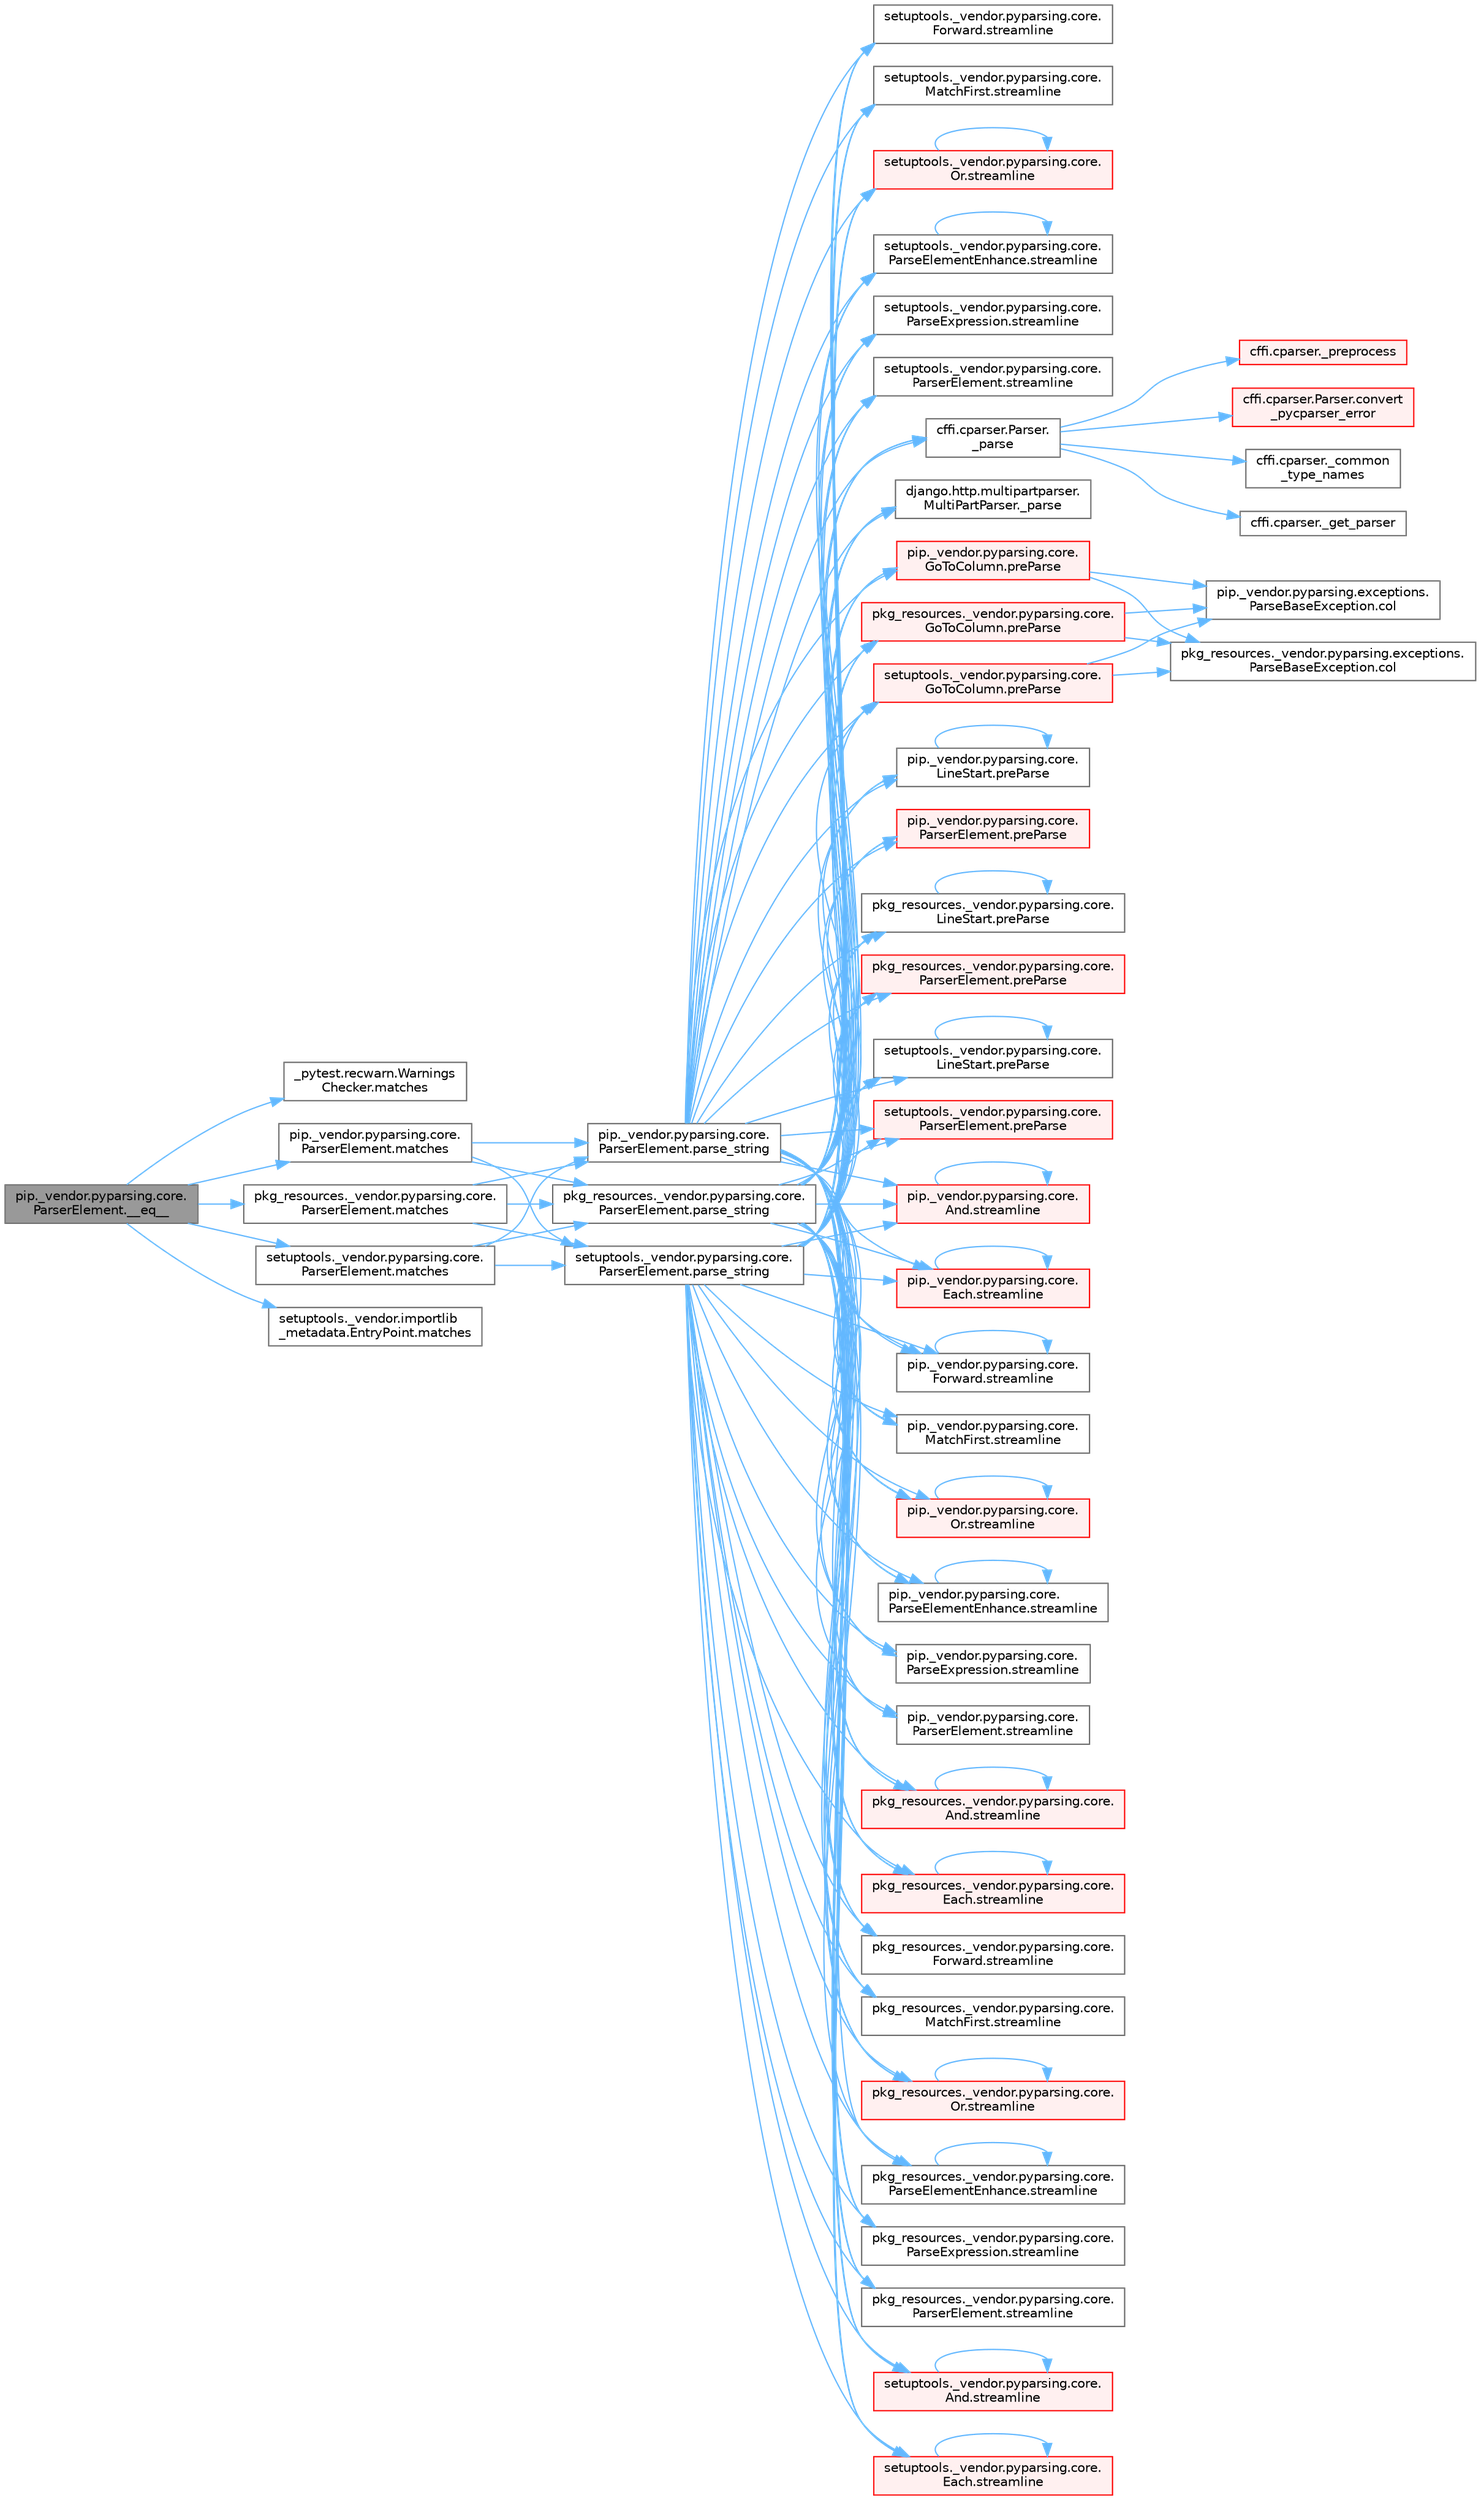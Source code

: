 digraph "pip._vendor.pyparsing.core.ParserElement.__eq__"
{
 // LATEX_PDF_SIZE
  bgcolor="transparent";
  edge [fontname=Helvetica,fontsize=10,labelfontname=Helvetica,labelfontsize=10];
  node [fontname=Helvetica,fontsize=10,shape=box,height=0.2,width=0.4];
  rankdir="LR";
  Node1 [id="Node000001",label="pip._vendor.pyparsing.core.\lParserElement.__eq__",height=0.2,width=0.4,color="gray40", fillcolor="grey60", style="filled", fontcolor="black",tooltip=" "];
  Node1 -> Node2 [id="edge1_Node000001_Node000002",color="steelblue1",style="solid",tooltip=" "];
  Node2 [id="Node000002",label="_pytest.recwarn.Warnings\lChecker.matches",height=0.2,width=0.4,color="grey40", fillcolor="white", style="filled",URL="$class__pytest_1_1recwarn_1_1_warnings_checker.html#a799498893682c5eccf9a5c5a1581861f",tooltip=" "];
  Node1 -> Node3 [id="edge2_Node000001_Node000003",color="steelblue1",style="solid",tooltip=" "];
  Node3 [id="Node000003",label="pip._vendor.pyparsing.core.\lParserElement.matches",height=0.2,width=0.4,color="grey40", fillcolor="white", style="filled",URL="$classpip_1_1__vendor_1_1pyparsing_1_1core_1_1_parser_element.html#a506dbc15b395eb36dc4f6cbc0fdf143a",tooltip=" "];
  Node3 -> Node4 [id="edge3_Node000003_Node000004",color="steelblue1",style="solid",tooltip=" "];
  Node4 [id="Node000004",label="pip._vendor.pyparsing.core.\lParserElement.parse_string",height=0.2,width=0.4,color="grey40", fillcolor="white", style="filled",URL="$classpip_1_1__vendor_1_1pyparsing_1_1core_1_1_parser_element.html#ac17206f98799aeb9149ef0873423fb3d",tooltip=" "];
  Node4 -> Node5 [id="edge4_Node000004_Node000005",color="steelblue1",style="solid",tooltip=" "];
  Node5 [id="Node000005",label="cffi.cparser.Parser.\l_parse",height=0.2,width=0.4,color="grey40", fillcolor="white", style="filled",URL="$classcffi_1_1cparser_1_1_parser.html#a1e34a6250e166916f64724a073816414",tooltip=" "];
  Node5 -> Node6 [id="edge5_Node000005_Node000006",color="steelblue1",style="solid",tooltip=" "];
  Node6 [id="Node000006",label="cffi.cparser._common\l_type_names",height=0.2,width=0.4,color="grey40", fillcolor="white", style="filled",URL="$namespacecffi_1_1cparser.html#ad1e7fbfe345d73658edbbb69143d6af4",tooltip=" "];
  Node5 -> Node7 [id="edge6_Node000005_Node000007",color="steelblue1",style="solid",tooltip=" "];
  Node7 [id="Node000007",label="cffi.cparser._get_parser",height=0.2,width=0.4,color="grey40", fillcolor="white", style="filled",URL="$namespacecffi_1_1cparser.html#a5fac6df4b37bff6d34bddf1011e17744",tooltip=" "];
  Node5 -> Node8 [id="edge7_Node000005_Node000008",color="steelblue1",style="solid",tooltip=" "];
  Node8 [id="Node000008",label="cffi.cparser._preprocess",height=0.2,width=0.4,color="red", fillcolor="#FFF0F0", style="filled",URL="$namespacecffi_1_1cparser.html#a66b1e3de638efcf1ccd505832e306bdb",tooltip=" "];
  Node5 -> Node14 [id="edge8_Node000005_Node000014",color="steelblue1",style="solid",tooltip=" "];
  Node14 [id="Node000014",label="cffi.cparser.Parser.convert\l_pycparser_error",height=0.2,width=0.4,color="red", fillcolor="#FFF0F0", style="filled",URL="$classcffi_1_1cparser_1_1_parser.html#aa2308c4a4be419a7a50ec3136fe3342f",tooltip=" "];
  Node4 -> Node16 [id="edge9_Node000004_Node000016",color="steelblue1",style="solid",tooltip=" "];
  Node16 [id="Node000016",label="django.http.multipartparser.\lMultiPartParser._parse",height=0.2,width=0.4,color="grey40", fillcolor="white", style="filled",URL="$classdjango_1_1http_1_1multipartparser_1_1_multi_part_parser.html#adb07bed95c15670985ba7e9222bc071f",tooltip=" "];
  Node4 -> Node17 [id="edge10_Node000004_Node000017",color="steelblue1",style="solid",tooltip=" "];
  Node17 [id="Node000017",label="pip._vendor.pyparsing.core.\lGoToColumn.preParse",height=0.2,width=0.4,color="red", fillcolor="#FFF0F0", style="filled",URL="$classpip_1_1__vendor_1_1pyparsing_1_1core_1_1_go_to_column.html#ab95dd9011eaa3a49a7c21a5842ca80f1",tooltip=" "];
  Node17 -> Node18 [id="edge11_Node000017_Node000018",color="steelblue1",style="solid",tooltip=" "];
  Node18 [id="Node000018",label="pip._vendor.pyparsing.exceptions.\lParseBaseException.col",height=0.2,width=0.4,color="grey40", fillcolor="white", style="filled",URL="$classpip_1_1__vendor_1_1pyparsing_1_1exceptions_1_1_parse_base_exception.html#a6a546668947ddb30092a2cb2973b4428",tooltip=" "];
  Node17 -> Node19 [id="edge12_Node000017_Node000019",color="steelblue1",style="solid",tooltip=" "];
  Node19 [id="Node000019",label="pkg_resources._vendor.pyparsing.exceptions.\lParseBaseException.col",height=0.2,width=0.4,color="grey40", fillcolor="white", style="filled",URL="$classpkg__resources_1_1__vendor_1_1pyparsing_1_1exceptions_1_1_parse_base_exception.html#af276ae1ceb34d216f981d6146227eb5f",tooltip=" "];
  Node4 -> Node21 [id="edge13_Node000004_Node000021",color="steelblue1",style="solid",tooltip=" "];
  Node21 [id="Node000021",label="pip._vendor.pyparsing.core.\lLineStart.preParse",height=0.2,width=0.4,color="grey40", fillcolor="white", style="filled",URL="$classpip_1_1__vendor_1_1pyparsing_1_1core_1_1_line_start.html#a4842aabc215e597d34a37132bd2164c3",tooltip=" "];
  Node21 -> Node21 [id="edge14_Node000021_Node000021",color="steelblue1",style="solid",tooltip=" "];
  Node4 -> Node22 [id="edge15_Node000004_Node000022",color="steelblue1",style="solid",tooltip=" "];
  Node22 [id="Node000022",label="pip._vendor.pyparsing.core.\lParserElement.preParse",height=0.2,width=0.4,color="red", fillcolor="#FFF0F0", style="filled",URL="$classpip_1_1__vendor_1_1pyparsing_1_1core_1_1_parser_element.html#ab5e2fcbb7e83e0b5608eb5cbc31c17f0",tooltip=" "];
  Node4 -> Node26 [id="edge16_Node000004_Node000026",color="steelblue1",style="solid",tooltip=" "];
  Node26 [id="Node000026",label="pkg_resources._vendor.pyparsing.core.\lGoToColumn.preParse",height=0.2,width=0.4,color="red", fillcolor="#FFF0F0", style="filled",URL="$classpkg__resources_1_1__vendor_1_1pyparsing_1_1core_1_1_go_to_column.html#a7dda5f45c66a77d8f44482f0e4e60dc8",tooltip=" "];
  Node26 -> Node18 [id="edge17_Node000026_Node000018",color="steelblue1",style="solid",tooltip=" "];
  Node26 -> Node19 [id="edge18_Node000026_Node000019",color="steelblue1",style="solid",tooltip=" "];
  Node4 -> Node27 [id="edge19_Node000004_Node000027",color="steelblue1",style="solid",tooltip=" "];
  Node27 [id="Node000027",label="pkg_resources._vendor.pyparsing.core.\lLineStart.preParse",height=0.2,width=0.4,color="grey40", fillcolor="white", style="filled",URL="$classpkg__resources_1_1__vendor_1_1pyparsing_1_1core_1_1_line_start.html#a1a632746f9353dcd0ac03794f3ad10e0",tooltip=" "];
  Node27 -> Node27 [id="edge20_Node000027_Node000027",color="steelblue1",style="solid",tooltip=" "];
  Node4 -> Node28 [id="edge21_Node000004_Node000028",color="steelblue1",style="solid",tooltip=" "];
  Node28 [id="Node000028",label="pkg_resources._vendor.pyparsing.core.\lParserElement.preParse",height=0.2,width=0.4,color="red", fillcolor="#FFF0F0", style="filled",URL="$classpkg__resources_1_1__vendor_1_1pyparsing_1_1core_1_1_parser_element.html#a903b825f358cef436ee45d6e5b992208",tooltip=" "];
  Node4 -> Node29 [id="edge22_Node000004_Node000029",color="steelblue1",style="solid",tooltip=" "];
  Node29 [id="Node000029",label="setuptools._vendor.pyparsing.core.\lGoToColumn.preParse",height=0.2,width=0.4,color="red", fillcolor="#FFF0F0", style="filled",URL="$classsetuptools_1_1__vendor_1_1pyparsing_1_1core_1_1_go_to_column.html#a48014493358128169e063bf01683ab50",tooltip=" "];
  Node29 -> Node18 [id="edge23_Node000029_Node000018",color="steelblue1",style="solid",tooltip=" "];
  Node29 -> Node19 [id="edge24_Node000029_Node000019",color="steelblue1",style="solid",tooltip=" "];
  Node4 -> Node30 [id="edge25_Node000004_Node000030",color="steelblue1",style="solid",tooltip=" "];
  Node30 [id="Node000030",label="setuptools._vendor.pyparsing.core.\lLineStart.preParse",height=0.2,width=0.4,color="grey40", fillcolor="white", style="filled",URL="$classsetuptools_1_1__vendor_1_1pyparsing_1_1core_1_1_line_start.html#aa77a7d1eedaa73d5568db1c61b283a25",tooltip=" "];
  Node30 -> Node30 [id="edge26_Node000030_Node000030",color="steelblue1",style="solid",tooltip=" "];
  Node4 -> Node31 [id="edge27_Node000004_Node000031",color="steelblue1",style="solid",tooltip=" "];
  Node31 [id="Node000031",label="setuptools._vendor.pyparsing.core.\lParserElement.preParse",height=0.2,width=0.4,color="red", fillcolor="#FFF0F0", style="filled",URL="$classsetuptools_1_1__vendor_1_1pyparsing_1_1core_1_1_parser_element.html#a685a6f15fdc46b4ac7a138afb9f3b707",tooltip=" "];
  Node4 -> Node32 [id="edge28_Node000004_Node000032",color="steelblue1",style="solid",tooltip=" "];
  Node32 [id="Node000032",label="pip._vendor.pyparsing.core.\lAnd.streamline",height=0.2,width=0.4,color="red", fillcolor="#FFF0F0", style="filled",URL="$classpip_1_1__vendor_1_1pyparsing_1_1core_1_1_and.html#a7446a6e43ede488c85348e0bc684f01a",tooltip=" "];
  Node32 -> Node32 [id="edge29_Node000032_Node000032",color="steelblue1",style="solid",tooltip=" "];
  Node4 -> Node42 [id="edge30_Node000004_Node000042",color="steelblue1",style="solid",tooltip=" "];
  Node42 [id="Node000042",label="pip._vendor.pyparsing.core.\lEach.streamline",height=0.2,width=0.4,color="red", fillcolor="#FFF0F0", style="filled",URL="$classpip_1_1__vendor_1_1pyparsing_1_1core_1_1_each.html#a96aa5153ac4224d3fb453b3bdd797ff1",tooltip=" "];
  Node42 -> Node42 [id="edge31_Node000042_Node000042",color="steelblue1",style="solid",tooltip=" "];
  Node4 -> Node43 [id="edge32_Node000004_Node000043",color="steelblue1",style="solid",tooltip=" "];
  Node43 [id="Node000043",label="pip._vendor.pyparsing.core.\lForward.streamline",height=0.2,width=0.4,color="grey40", fillcolor="white", style="filled",URL="$classpip_1_1__vendor_1_1pyparsing_1_1core_1_1_forward.html#af7a204ab4698054e11ef4e000b50fcfb",tooltip=" "];
  Node43 -> Node43 [id="edge33_Node000043_Node000043",color="steelblue1",style="solid",tooltip=" "];
  Node4 -> Node44 [id="edge34_Node000004_Node000044",color="steelblue1",style="solid",tooltip=" "];
  Node44 [id="Node000044",label="pip._vendor.pyparsing.core.\lMatchFirst.streamline",height=0.2,width=0.4,color="grey40", fillcolor="white", style="filled",URL="$classpip_1_1__vendor_1_1pyparsing_1_1core_1_1_match_first.html#abf1fe67ee259fd48394355a34da0cd31",tooltip=" "];
  Node4 -> Node45 [id="edge35_Node000004_Node000045",color="steelblue1",style="solid",tooltip=" "];
  Node45 [id="Node000045",label="pip._vendor.pyparsing.core.\lOr.streamline",height=0.2,width=0.4,color="red", fillcolor="#FFF0F0", style="filled",URL="$classpip_1_1__vendor_1_1pyparsing_1_1core_1_1_or.html#aaaf554dbc1aec5d9cddf31cd519f8a95",tooltip=" "];
  Node45 -> Node45 [id="edge36_Node000045_Node000045",color="steelblue1",style="solid",tooltip=" "];
  Node4 -> Node46 [id="edge37_Node000004_Node000046",color="steelblue1",style="solid",tooltip=" "];
  Node46 [id="Node000046",label="pip._vendor.pyparsing.core.\lParseElementEnhance.streamline",height=0.2,width=0.4,color="grey40", fillcolor="white", style="filled",URL="$classpip_1_1__vendor_1_1pyparsing_1_1core_1_1_parse_element_enhance.html#a22fa734d3ca75a32b364ac5022b6efeb",tooltip=" "];
  Node46 -> Node46 [id="edge38_Node000046_Node000046",color="steelblue1",style="solid",tooltip=" "];
  Node4 -> Node47 [id="edge39_Node000004_Node000047",color="steelblue1",style="solid",tooltip=" "];
  Node47 [id="Node000047",label="pip._vendor.pyparsing.core.\lParseExpression.streamline",height=0.2,width=0.4,color="grey40", fillcolor="white", style="filled",URL="$classpip_1_1__vendor_1_1pyparsing_1_1core_1_1_parse_expression.html#a21690d6009b05f1e3ecca6cc12565864",tooltip=" "];
  Node4 -> Node48 [id="edge40_Node000004_Node000048",color="steelblue1",style="solid",tooltip=" "];
  Node48 [id="Node000048",label="pip._vendor.pyparsing.core.\lParserElement.streamline",height=0.2,width=0.4,color="grey40", fillcolor="white", style="filled",URL="$classpip_1_1__vendor_1_1pyparsing_1_1core_1_1_parser_element.html#ac5e2a623f5a6ce62459a6de3603af070",tooltip=" "];
  Node4 -> Node49 [id="edge41_Node000004_Node000049",color="steelblue1",style="solid",tooltip=" "];
  Node49 [id="Node000049",label="pkg_resources._vendor.pyparsing.core.\lAnd.streamline",height=0.2,width=0.4,color="red", fillcolor="#FFF0F0", style="filled",URL="$classpkg__resources_1_1__vendor_1_1pyparsing_1_1core_1_1_and.html#a961e2458f172f1d34fe94a756cdf9a0e",tooltip=" "];
  Node49 -> Node49 [id="edge42_Node000049_Node000049",color="steelblue1",style="solid",tooltip=" "];
  Node4 -> Node50 [id="edge43_Node000004_Node000050",color="steelblue1",style="solid",tooltip=" "];
  Node50 [id="Node000050",label="pkg_resources._vendor.pyparsing.core.\lEach.streamline",height=0.2,width=0.4,color="red", fillcolor="#FFF0F0", style="filled",URL="$classpkg__resources_1_1__vendor_1_1pyparsing_1_1core_1_1_each.html#af5805f767d634140e3c0c7e8bbe0c1f0",tooltip=" "];
  Node50 -> Node50 [id="edge44_Node000050_Node000050",color="steelblue1",style="solid",tooltip=" "];
  Node4 -> Node51 [id="edge45_Node000004_Node000051",color="steelblue1",style="solid",tooltip=" "];
  Node51 [id="Node000051",label="pkg_resources._vendor.pyparsing.core.\lForward.streamline",height=0.2,width=0.4,color="grey40", fillcolor="white", style="filled",URL="$classpkg__resources_1_1__vendor_1_1pyparsing_1_1core_1_1_forward.html#a66fde559cb44c331c3a4595c29bf93f0",tooltip=" "];
  Node4 -> Node52 [id="edge46_Node000004_Node000052",color="steelblue1",style="solid",tooltip=" "];
  Node52 [id="Node000052",label="pkg_resources._vendor.pyparsing.core.\lMatchFirst.streamline",height=0.2,width=0.4,color="grey40", fillcolor="white", style="filled",URL="$classpkg__resources_1_1__vendor_1_1pyparsing_1_1core_1_1_match_first.html#afa499841e9b708a4ce0f1021931c2e41",tooltip=" "];
  Node4 -> Node53 [id="edge47_Node000004_Node000053",color="steelblue1",style="solid",tooltip=" "];
  Node53 [id="Node000053",label="pkg_resources._vendor.pyparsing.core.\lOr.streamline",height=0.2,width=0.4,color="red", fillcolor="#FFF0F0", style="filled",URL="$classpkg__resources_1_1__vendor_1_1pyparsing_1_1core_1_1_or.html#a854639b74587124e16b98edd0607316c",tooltip=" "];
  Node53 -> Node53 [id="edge48_Node000053_Node000053",color="steelblue1",style="solid",tooltip=" "];
  Node4 -> Node54 [id="edge49_Node000004_Node000054",color="steelblue1",style="solid",tooltip=" "];
  Node54 [id="Node000054",label="pkg_resources._vendor.pyparsing.core.\lParseElementEnhance.streamline",height=0.2,width=0.4,color="grey40", fillcolor="white", style="filled",URL="$classpkg__resources_1_1__vendor_1_1pyparsing_1_1core_1_1_parse_element_enhance.html#a368d4a490eb43f829e76318b01b3689e",tooltip=" "];
  Node54 -> Node54 [id="edge50_Node000054_Node000054",color="steelblue1",style="solid",tooltip=" "];
  Node4 -> Node55 [id="edge51_Node000004_Node000055",color="steelblue1",style="solid",tooltip=" "];
  Node55 [id="Node000055",label="pkg_resources._vendor.pyparsing.core.\lParseExpression.streamline",height=0.2,width=0.4,color="grey40", fillcolor="white", style="filled",URL="$classpkg__resources_1_1__vendor_1_1pyparsing_1_1core_1_1_parse_expression.html#a3f167c02a6631f0a6015e67fd164b538",tooltip=" "];
  Node4 -> Node56 [id="edge52_Node000004_Node000056",color="steelblue1",style="solid",tooltip=" "];
  Node56 [id="Node000056",label="pkg_resources._vendor.pyparsing.core.\lParserElement.streamline",height=0.2,width=0.4,color="grey40", fillcolor="white", style="filled",URL="$classpkg__resources_1_1__vendor_1_1pyparsing_1_1core_1_1_parser_element.html#ab0c0a21af8196700be2b1f2c9322ee59",tooltip=" "];
  Node4 -> Node57 [id="edge53_Node000004_Node000057",color="steelblue1",style="solid",tooltip=" "];
  Node57 [id="Node000057",label="setuptools._vendor.pyparsing.core.\lAnd.streamline",height=0.2,width=0.4,color="red", fillcolor="#FFF0F0", style="filled",URL="$classsetuptools_1_1__vendor_1_1pyparsing_1_1core_1_1_and.html#a994b65a179dc06dec0a35a9e661bbbcf",tooltip=" "];
  Node57 -> Node57 [id="edge54_Node000057_Node000057",color="steelblue1",style="solid",tooltip=" "];
  Node4 -> Node58 [id="edge55_Node000004_Node000058",color="steelblue1",style="solid",tooltip=" "];
  Node58 [id="Node000058",label="setuptools._vendor.pyparsing.core.\lEach.streamline",height=0.2,width=0.4,color="red", fillcolor="#FFF0F0", style="filled",URL="$classsetuptools_1_1__vendor_1_1pyparsing_1_1core_1_1_each.html#a1bab1a878298d884782c2dcea9b7b2ff",tooltip=" "];
  Node58 -> Node58 [id="edge56_Node000058_Node000058",color="steelblue1",style="solid",tooltip=" "];
  Node4 -> Node59 [id="edge57_Node000004_Node000059",color="steelblue1",style="solid",tooltip=" "];
  Node59 [id="Node000059",label="setuptools._vendor.pyparsing.core.\lForward.streamline",height=0.2,width=0.4,color="grey40", fillcolor="white", style="filled",URL="$classsetuptools_1_1__vendor_1_1pyparsing_1_1core_1_1_forward.html#afa09cc446e9aa37468f0c0d2dd911839",tooltip=" "];
  Node4 -> Node60 [id="edge58_Node000004_Node000060",color="steelblue1",style="solid",tooltip=" "];
  Node60 [id="Node000060",label="setuptools._vendor.pyparsing.core.\lMatchFirst.streamline",height=0.2,width=0.4,color="grey40", fillcolor="white", style="filled",URL="$classsetuptools_1_1__vendor_1_1pyparsing_1_1core_1_1_match_first.html#a17167d182eb29328bff71dc0f9a508e5",tooltip=" "];
  Node4 -> Node61 [id="edge59_Node000004_Node000061",color="steelblue1",style="solid",tooltip=" "];
  Node61 [id="Node000061",label="setuptools._vendor.pyparsing.core.\lOr.streamline",height=0.2,width=0.4,color="red", fillcolor="#FFF0F0", style="filled",URL="$classsetuptools_1_1__vendor_1_1pyparsing_1_1core_1_1_or.html#aeab055b0277cb2c7035b849cfc773127",tooltip=" "];
  Node61 -> Node61 [id="edge60_Node000061_Node000061",color="steelblue1",style="solid",tooltip=" "];
  Node4 -> Node62 [id="edge61_Node000004_Node000062",color="steelblue1",style="solid",tooltip=" "];
  Node62 [id="Node000062",label="setuptools._vendor.pyparsing.core.\lParseElementEnhance.streamline",height=0.2,width=0.4,color="grey40", fillcolor="white", style="filled",URL="$classsetuptools_1_1__vendor_1_1pyparsing_1_1core_1_1_parse_element_enhance.html#afc3722d8d933d517c434afd37c526e19",tooltip=" "];
  Node62 -> Node62 [id="edge62_Node000062_Node000062",color="steelblue1",style="solid",tooltip=" "];
  Node4 -> Node63 [id="edge63_Node000004_Node000063",color="steelblue1",style="solid",tooltip=" "];
  Node63 [id="Node000063",label="setuptools._vendor.pyparsing.core.\lParseExpression.streamline",height=0.2,width=0.4,color="grey40", fillcolor="white", style="filled",URL="$classsetuptools_1_1__vendor_1_1pyparsing_1_1core_1_1_parse_expression.html#a4140ffb6891d270d31aef72b4680671e",tooltip=" "];
  Node4 -> Node64 [id="edge64_Node000004_Node000064",color="steelblue1",style="solid",tooltip=" "];
  Node64 [id="Node000064",label="setuptools._vendor.pyparsing.core.\lParserElement.streamline",height=0.2,width=0.4,color="grey40", fillcolor="white", style="filled",URL="$classsetuptools_1_1__vendor_1_1pyparsing_1_1core_1_1_parser_element.html#a029e8bc3abaede94567b793df66b7cc5",tooltip=" "];
  Node3 -> Node65 [id="edge65_Node000003_Node000065",color="steelblue1",style="solid",tooltip=" "];
  Node65 [id="Node000065",label="pkg_resources._vendor.pyparsing.core.\lParserElement.parse_string",height=0.2,width=0.4,color="grey40", fillcolor="white", style="filled",URL="$classpkg__resources_1_1__vendor_1_1pyparsing_1_1core_1_1_parser_element.html#a8c3e947b9af4425a1b7f4c8db034a549",tooltip=" "];
  Node65 -> Node5 [id="edge66_Node000065_Node000005",color="steelblue1",style="solid",tooltip=" "];
  Node65 -> Node16 [id="edge67_Node000065_Node000016",color="steelblue1",style="solid",tooltip=" "];
  Node65 -> Node17 [id="edge68_Node000065_Node000017",color="steelblue1",style="solid",tooltip=" "];
  Node65 -> Node21 [id="edge69_Node000065_Node000021",color="steelblue1",style="solid",tooltip=" "];
  Node65 -> Node22 [id="edge70_Node000065_Node000022",color="steelblue1",style="solid",tooltip=" "];
  Node65 -> Node26 [id="edge71_Node000065_Node000026",color="steelblue1",style="solid",tooltip=" "];
  Node65 -> Node27 [id="edge72_Node000065_Node000027",color="steelblue1",style="solid",tooltip=" "];
  Node65 -> Node28 [id="edge73_Node000065_Node000028",color="steelblue1",style="solid",tooltip=" "];
  Node65 -> Node29 [id="edge74_Node000065_Node000029",color="steelblue1",style="solid",tooltip=" "];
  Node65 -> Node30 [id="edge75_Node000065_Node000030",color="steelblue1",style="solid",tooltip=" "];
  Node65 -> Node31 [id="edge76_Node000065_Node000031",color="steelblue1",style="solid",tooltip=" "];
  Node65 -> Node32 [id="edge77_Node000065_Node000032",color="steelblue1",style="solid",tooltip=" "];
  Node65 -> Node42 [id="edge78_Node000065_Node000042",color="steelblue1",style="solid",tooltip=" "];
  Node65 -> Node43 [id="edge79_Node000065_Node000043",color="steelblue1",style="solid",tooltip=" "];
  Node65 -> Node44 [id="edge80_Node000065_Node000044",color="steelblue1",style="solid",tooltip=" "];
  Node65 -> Node45 [id="edge81_Node000065_Node000045",color="steelblue1",style="solid",tooltip=" "];
  Node65 -> Node46 [id="edge82_Node000065_Node000046",color="steelblue1",style="solid",tooltip=" "];
  Node65 -> Node47 [id="edge83_Node000065_Node000047",color="steelblue1",style="solid",tooltip=" "];
  Node65 -> Node48 [id="edge84_Node000065_Node000048",color="steelblue1",style="solid",tooltip=" "];
  Node65 -> Node49 [id="edge85_Node000065_Node000049",color="steelblue1",style="solid",tooltip=" "];
  Node65 -> Node50 [id="edge86_Node000065_Node000050",color="steelblue1",style="solid",tooltip=" "];
  Node65 -> Node51 [id="edge87_Node000065_Node000051",color="steelblue1",style="solid",tooltip=" "];
  Node65 -> Node52 [id="edge88_Node000065_Node000052",color="steelblue1",style="solid",tooltip=" "];
  Node65 -> Node53 [id="edge89_Node000065_Node000053",color="steelblue1",style="solid",tooltip=" "];
  Node65 -> Node54 [id="edge90_Node000065_Node000054",color="steelblue1",style="solid",tooltip=" "];
  Node65 -> Node55 [id="edge91_Node000065_Node000055",color="steelblue1",style="solid",tooltip=" "];
  Node65 -> Node56 [id="edge92_Node000065_Node000056",color="steelblue1",style="solid",tooltip=" "];
  Node65 -> Node57 [id="edge93_Node000065_Node000057",color="steelblue1",style="solid",tooltip=" "];
  Node65 -> Node58 [id="edge94_Node000065_Node000058",color="steelblue1",style="solid",tooltip=" "];
  Node65 -> Node59 [id="edge95_Node000065_Node000059",color="steelblue1",style="solid",tooltip=" "];
  Node65 -> Node60 [id="edge96_Node000065_Node000060",color="steelblue1",style="solid",tooltip=" "];
  Node65 -> Node61 [id="edge97_Node000065_Node000061",color="steelblue1",style="solid",tooltip=" "];
  Node65 -> Node62 [id="edge98_Node000065_Node000062",color="steelblue1",style="solid",tooltip=" "];
  Node65 -> Node63 [id="edge99_Node000065_Node000063",color="steelblue1",style="solid",tooltip=" "];
  Node65 -> Node64 [id="edge100_Node000065_Node000064",color="steelblue1",style="solid",tooltip=" "];
  Node3 -> Node66 [id="edge101_Node000003_Node000066",color="steelblue1",style="solid",tooltip=" "];
  Node66 [id="Node000066",label="setuptools._vendor.pyparsing.core.\lParserElement.parse_string",height=0.2,width=0.4,color="grey40", fillcolor="white", style="filled",URL="$classsetuptools_1_1__vendor_1_1pyparsing_1_1core_1_1_parser_element.html#a4bceb4c6190dd0bd2ea4c6ef9e8fe6f9",tooltip=" "];
  Node66 -> Node5 [id="edge102_Node000066_Node000005",color="steelblue1",style="solid",tooltip=" "];
  Node66 -> Node16 [id="edge103_Node000066_Node000016",color="steelblue1",style="solid",tooltip=" "];
  Node66 -> Node17 [id="edge104_Node000066_Node000017",color="steelblue1",style="solid",tooltip=" "];
  Node66 -> Node21 [id="edge105_Node000066_Node000021",color="steelblue1",style="solid",tooltip=" "];
  Node66 -> Node22 [id="edge106_Node000066_Node000022",color="steelblue1",style="solid",tooltip=" "];
  Node66 -> Node26 [id="edge107_Node000066_Node000026",color="steelblue1",style="solid",tooltip=" "];
  Node66 -> Node27 [id="edge108_Node000066_Node000027",color="steelblue1",style="solid",tooltip=" "];
  Node66 -> Node28 [id="edge109_Node000066_Node000028",color="steelblue1",style="solid",tooltip=" "];
  Node66 -> Node29 [id="edge110_Node000066_Node000029",color="steelblue1",style="solid",tooltip=" "];
  Node66 -> Node30 [id="edge111_Node000066_Node000030",color="steelblue1",style="solid",tooltip=" "];
  Node66 -> Node31 [id="edge112_Node000066_Node000031",color="steelblue1",style="solid",tooltip=" "];
  Node66 -> Node32 [id="edge113_Node000066_Node000032",color="steelblue1",style="solid",tooltip=" "];
  Node66 -> Node42 [id="edge114_Node000066_Node000042",color="steelblue1",style="solid",tooltip=" "];
  Node66 -> Node43 [id="edge115_Node000066_Node000043",color="steelblue1",style="solid",tooltip=" "];
  Node66 -> Node44 [id="edge116_Node000066_Node000044",color="steelblue1",style="solid",tooltip=" "];
  Node66 -> Node45 [id="edge117_Node000066_Node000045",color="steelblue1",style="solid",tooltip=" "];
  Node66 -> Node46 [id="edge118_Node000066_Node000046",color="steelblue1",style="solid",tooltip=" "];
  Node66 -> Node47 [id="edge119_Node000066_Node000047",color="steelblue1",style="solid",tooltip=" "];
  Node66 -> Node48 [id="edge120_Node000066_Node000048",color="steelblue1",style="solid",tooltip=" "];
  Node66 -> Node49 [id="edge121_Node000066_Node000049",color="steelblue1",style="solid",tooltip=" "];
  Node66 -> Node50 [id="edge122_Node000066_Node000050",color="steelblue1",style="solid",tooltip=" "];
  Node66 -> Node51 [id="edge123_Node000066_Node000051",color="steelblue1",style="solid",tooltip=" "];
  Node66 -> Node52 [id="edge124_Node000066_Node000052",color="steelblue1",style="solid",tooltip=" "];
  Node66 -> Node53 [id="edge125_Node000066_Node000053",color="steelblue1",style="solid",tooltip=" "];
  Node66 -> Node54 [id="edge126_Node000066_Node000054",color="steelblue1",style="solid",tooltip=" "];
  Node66 -> Node55 [id="edge127_Node000066_Node000055",color="steelblue1",style="solid",tooltip=" "];
  Node66 -> Node56 [id="edge128_Node000066_Node000056",color="steelblue1",style="solid",tooltip=" "];
  Node66 -> Node57 [id="edge129_Node000066_Node000057",color="steelblue1",style="solid",tooltip=" "];
  Node66 -> Node58 [id="edge130_Node000066_Node000058",color="steelblue1",style="solid",tooltip=" "];
  Node66 -> Node59 [id="edge131_Node000066_Node000059",color="steelblue1",style="solid",tooltip=" "];
  Node66 -> Node60 [id="edge132_Node000066_Node000060",color="steelblue1",style="solid",tooltip=" "];
  Node66 -> Node61 [id="edge133_Node000066_Node000061",color="steelblue1",style="solid",tooltip=" "];
  Node66 -> Node62 [id="edge134_Node000066_Node000062",color="steelblue1",style="solid",tooltip=" "];
  Node66 -> Node63 [id="edge135_Node000066_Node000063",color="steelblue1",style="solid",tooltip=" "];
  Node66 -> Node64 [id="edge136_Node000066_Node000064",color="steelblue1",style="solid",tooltip=" "];
  Node1 -> Node67 [id="edge137_Node000001_Node000067",color="steelblue1",style="solid",tooltip=" "];
  Node67 [id="Node000067",label="pkg_resources._vendor.pyparsing.core.\lParserElement.matches",height=0.2,width=0.4,color="grey40", fillcolor="white", style="filled",URL="$classpkg__resources_1_1__vendor_1_1pyparsing_1_1core_1_1_parser_element.html#a83b843cc10043a223825a7b6ee2bf3ed",tooltip=" "];
  Node67 -> Node4 [id="edge138_Node000067_Node000004",color="steelblue1",style="solid",tooltip=" "];
  Node67 -> Node65 [id="edge139_Node000067_Node000065",color="steelblue1",style="solid",tooltip=" "];
  Node67 -> Node66 [id="edge140_Node000067_Node000066",color="steelblue1",style="solid",tooltip=" "];
  Node1 -> Node68 [id="edge141_Node000001_Node000068",color="steelblue1",style="solid",tooltip=" "];
  Node68 [id="Node000068",label="setuptools._vendor.importlib\l_metadata.EntryPoint.matches",height=0.2,width=0.4,color="grey40", fillcolor="white", style="filled",URL="$classsetuptools_1_1__vendor_1_1importlib__metadata_1_1_entry_point.html#a1aff6051457315a727f6c7eb86a18a8f",tooltip=" "];
  Node1 -> Node69 [id="edge142_Node000001_Node000069",color="steelblue1",style="solid",tooltip=" "];
  Node69 [id="Node000069",label="setuptools._vendor.pyparsing.core.\lParserElement.matches",height=0.2,width=0.4,color="grey40", fillcolor="white", style="filled",URL="$classsetuptools_1_1__vendor_1_1pyparsing_1_1core_1_1_parser_element.html#a340c5dbbc0054029fa245e398f694e14",tooltip=" "];
  Node69 -> Node4 [id="edge143_Node000069_Node000004",color="steelblue1",style="solid",tooltip=" "];
  Node69 -> Node65 [id="edge144_Node000069_Node000065",color="steelblue1",style="solid",tooltip=" "];
  Node69 -> Node66 [id="edge145_Node000069_Node000066",color="steelblue1",style="solid",tooltip=" "];
}
